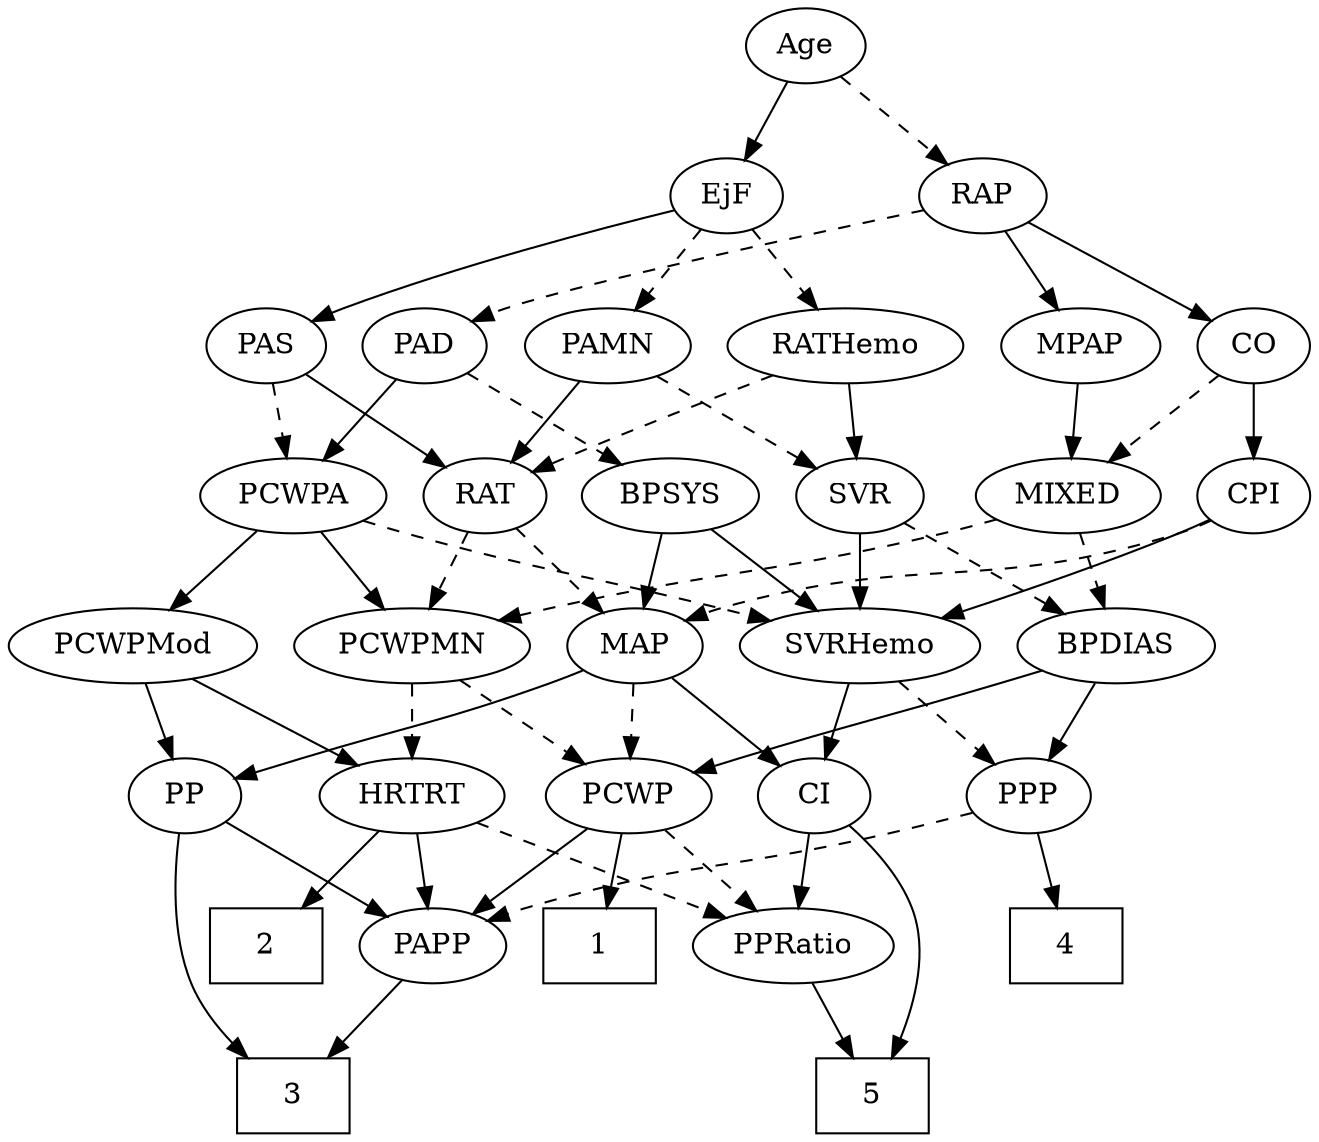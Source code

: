 strict digraph {
	graph [bb="0,0,546.94,540"];
	node [label="\N"];
	1	[height=0.5,
		pos="112.4,90",
		shape=box,
		width=0.75];
	2	[height=0.5,
		pos="266.4,90",
		shape=box,
		width=0.75];
	3	[height=0.5,
		pos="287.4,18",
		shape=box,
		width=0.75];
	4	[height=0.5,
		pos="40.397,90",
		shape=box,
		width=0.75];
	5	[height=0.5,
		pos="404.4,18",
		shape=box,
		width=0.75];
	Age	[height=0.5,
		pos="227.4,522",
		width=0.75];
	EjF	[height=0.5,
		pos="187.4,450",
		width=0.75];
	Age -> EjF	[pos="e,196.62,467.15 218.12,504.76 213.22,496.19 207.11,485.49 201.63,475.9",
		style=solid];
	RAP	[height=0.5,
		pos="355.4,450",
		width=0.77632];
	Age -> RAP	[pos="e,334.79,462.27 247.68,509.91 268.71,498.41 301.82,480.3 325.78,467.2",
		style=dashed];
	PAS	[height=0.5,
		pos="234.4,378",
		width=0.75];
	EjF -> PAS	[pos="e,223.77,394.82 198.06,433.12 203.95,424.34 211.39,413.26 218,403.42",
		style=solid];
	PAMN	[height=0.5,
		pos="36.397,378",
		width=1.011];
	EjF -> PAMN	[pos="e,62.033,390.88 165.76,438.97 141.14,427.56 100.59,408.76 71.44,395.25",
		style=dashed];
	RATHemo	[height=0.5,
		pos="140.4,378",
		width=1.3721];
	EjF -> RATHemo	[pos="e,151.67,395.8 176.73,433.12 171.01,424.59 163.82,413.89 157.35,404.25",
		style=dashed];
	MPAP	[height=0.5,
		pos="314.4,378",
		width=0.97491];
	RAP -> MPAP	[pos="e,324.14,395.63 345.89,432.76 340.94,424.32 334.78,413.8 329.22,404.31",
		style=solid];
	PAD	[height=0.5,
		pos="396.4,378",
		width=0.79437];
	RAP -> PAD	[pos="e,386.94,395.15 364.91,432.76 369.93,424.19 376.19,413.49 381.81,403.9",
		style=dashed];
	CO	[height=0.5,
		pos="470.4,378",
		width=0.75];
	RAP -> CO	[pos="e,450.89,390.88 375.17,436.97 393.63,425.73 421.38,408.84 442.17,396.18",
		style=solid];
	MIXED	[height=0.5,
		pos="226.4,306",
		width=1.1193];
	PCWPMN	[height=0.5,
		pos="177.4,234",
		width=1.3902];
	MIXED -> PCWPMN	[pos="e,189.27,251.96 214.78,288.41 208.89,279.99 201.61,269.58 195.04,260.2",
		style=dashed];
	BPDIAS	[height=0.5,
		pos="67.397,234",
		width=1.1735];
	MIXED -> BPDIAS	[pos="e,95.846,247.52 198.7,292.81 172.8,281.4 133.91,264.28 105.17,251.63",
		style=dashed];
	MPAP -> MIXED	[pos="e,245.21,321.97 296.16,362.5 283.71,352.59 267,339.29 253.05,328.2",
		style=solid];
	BPSYS	[height=0.5,
		pos="423.4,306",
		width=1.0471];
	SVRHemo	[height=0.5,
		pos="417.4,234",
		width=1.3902];
	BPSYS -> SVRHemo	[pos="e,418.86,252.1 421.91,287.7 421.25,279.98 420.46,270.71 419.72,262.11",
		style=solid];
	MAP	[height=0.5,
		pos="516.4,234",
		width=0.84854];
	BPSYS -> MAP	[pos="e,498.1,248.77 442.67,290.5 456.28,280.25 474.69,266.39 489.71,255.09",
		style=solid];
	PAD -> BPSYS	[pos="e,416.86,323.96 402.8,360.41 405.91,352.34 409.73,342.43 413.23,333.35",
		style=dashed];
	PCWPA	[height=0.5,
		pos="326.4,306",
		width=1.1555];
	PAD -> PCWPA	[pos="e,342.19,322.8 381.55,362.15 372.25,352.85 360.07,340.67 349.52,330.12",
		style=solid];
	CO -> MIXED	[pos="e,256.55,318.05 449.78,366.32 444.83,364.02 439.49,361.76 434.4,360 365.9,336.39 345.06,343.91 275.4,324 272.42,323.15 269.36,322.22 \
266.29,321.25",
		style=dashed];
	CPI	[height=0.5,
		pos="506.4,306",
		width=0.75];
	CO -> CPI	[pos="e,498.09,323.15 478.75,360.76 483.11,352.28 488.54,341.71 493.44,332.2",
		style=solid];
	RAT	[height=0.5,
		pos="140.4,306",
		width=0.75827];
	PAS -> RAT	[pos="e,158,320.11 216.72,363.83 202.54,353.27 182.43,338.3 166.41,326.37",
		style=solid];
	PAS -> PCWPA	[pos="e,306.61,322.05 251.7,363.83 264.88,353.81 283.28,339.81 298.52,328.21",
		style=dashed];
	PAMN -> RAT	[pos="e,121.82,319.5 57.443,362.83 73.516,352.02 95.792,337.02 113.21,325.3",
		style=solid];
	SVR	[height=0.5,
		pos="67.397,306",
		width=0.77632];
	PAMN -> SVR	[pos="e,59.962,323.79 43.901,360.05 47.48,351.97 51.843,342.12 55.833,333.11",
		style=dashed];
	RATHemo -> RAT	[pos="e,140.4,324.1 140.4,359.7 140.4,351.98 140.4,342.71 140.4,334.11",
		style=dashed];
	RATHemo -> SVR	[pos="e,82.257,321.25 123.47,360.76 113.43,351.14 100.6,338.84 89.745,328.43",
		style=solid];
	CPI -> SVRHemo	[pos="e,437.17,250.55 489.66,291.83 477.2,282.03 459.9,268.43 445.36,256.99",
		style=solid];
	CPI -> MAP	[pos="e,513.93,252.28 508.82,288.05 509.92,280.35 511.25,271.03 512.49,262.36",
		style=dashed];
	RAT -> PCWPMN	[pos="e,168.35,252.12 148.98,288.76 153.33,280.53 158.73,270.32 163.65,261.02",
		style=dashed];
	RAT -> MAP	[pos="e,493.52,246.03 161.1,294.12 166.3,291.77 171.95,289.54 177.4,288 306.21,251.62 347.08,286.52 476.4,252 478.88,251.34 481.42,250.55 \
483.95,249.68",
		style=dashed];
	SVR -> SVRHemo	[pos="e,380.77,246.41 88.512,294.03 93.605,291.74 99.106,289.55 104.4,288 213.79,255.86 246.9,275.84 358.4,252 362.5,251.12 366.74,250.11 \
370.97,249.03",
		style=solid];
	SVR -> BPDIAS	[pos="e,67.397,252.1 67.397,287.7 67.397,279.98 67.397,270.71 67.397,262.11",
		style=dashed];
	PCWPMod	[height=0.5,
		pos="297.4,234",
		width=1.4443];
	PP	[height=0.5,
		pos="372.4,162",
		width=0.75];
	PCWPMod -> PP	[pos="e,357.13,177.25 314.79,216.76 325.2,207.05 338.54,194.6 349.76,184.13",
		style=solid];
	HRTRT	[height=0.5,
		pos="270.4,162",
		width=1.1013];
	PCWPMod -> HRTRT	[pos="e,276.87,179.79 290.86,216.05 287.78,208.06 284.02,198.33 280.58,189.4",
		style=solid];
	PCWPA -> PCWPMod	[pos="e,304.55,252.28 319.38,288.05 316.11,280.18 312.15,270.62 308.5,261.79",
		style=solid];
	PCWPA -> PCWPMN	[pos="e,206.59,248.71 299.07,292.16 275.72,281.19 241.88,265.29 215.81,253.05",
		style=solid];
	PCWPA -> SVRHemo	[pos="e,397.06,250.64 346.14,289.81 358.61,280.22 374.92,267.67 388.79,257",
		style=dashed];
	PCWP	[height=0.5,
		pos="177.4,162",
		width=0.97491];
	PCWPMN -> PCWP	[pos="e,177.4,180.1 177.4,215.7 177.4,207.98 177.4,198.71 177.4,190.11",
		style=dashed];
	PCWPMN -> HRTRT	[pos="e,250.77,177.77 198.04,217.46 211.19,207.57 228.39,194.62 242.72,183.83",
		style=dashed];
	PPP	[height=0.5,
		pos="82.397,162",
		width=0.75];
	SVRHemo -> PPP	[pos="e,105.52,171.6 380.75,221.69 373.39,219.63 365.68,217.63 358.4,216 259.56,193.94 231.76,204.09 133.4,180 127.47,178.55 121.25,176.73 \
115.27,174.83",
		style=dashed];
	CI	[height=0.5,
		pos="452.4,162",
		width=0.75];
	SVRHemo -> CI	[pos="e,444.24,179.31 425.87,216.05 430.01,207.77 435.09,197.62 439.68,188.42",
		style=solid];
	BPDIAS -> PPP	[pos="e,78.695,180.28 71.028,216.05 72.698,208.26 74.721,198.82 76.594,190.08",
		style=solid];
	BPDIAS -> PCWP	[pos="e,156.02,176.6 89.922,218.67 106.56,208.08 129.37,193.56 147.53,182.01",
		style=solid];
	MAP -> PP	[pos="e,393.7,173.36 493.58,221.91 469.03,209.98 429.88,190.94 402.75,177.76",
		style=solid];
	MAP -> PCWP	[pos="e,203.6,174.25 493.5,222.06 488,219.77 482.07,217.58 476.4,216 366.12,185.35 332.17,208.81 221.4,180 218.74,179.31 216.02,178.51 \
213.31,177.64",
		style=dashed];
	MAP -> CI	[pos="e,465.82,177.68 502.51,217.81 493.84,208.33 482.52,195.95 472.84,185.35",
		style=solid];
	PP -> 3	[pos="e,314.55,23.26 384.52,145.81 397.77,127.23 415.25,95.377 400.4,72 383.83,45.926 350.66,32.455 324.53,25.638",
		style=solid];
	PAPP	[height=0.5,
		pos="189.4,90",
		width=0.88464];
	PP -> PAPP	[pos="e,214.05,101.39 349.18,152.62 320.98,142.38 272.02,124.39 230.4,108 228.16,107.12 225.86,106.2 223.54,105.26",
		style=solid];
	PPP -> 4	[pos="e,50.772,108.29 72.866,145.12 67.878,136.8 61.643,126.41 55.974,116.96",
		style=solid];
	PPP -> PAPP	[pos="e,169.15,104.24 101.03,148.81 117.47,138.05 141.69,122.21 160.61,109.83",
		style=dashed];
	PPRatio	[height=0.5,
		pos="351.4,90",
		width=1.1013];
	PPRatio -> 5	[pos="e,391.43,36.124 363.69,72.765 370.12,64.268 378.14,53.677 385.36,44.146",
		style=solid];
	PCWP -> 1	[pos="e,128.61,108.46 162.97,145.46 154.94,136.82 144.76,125.85 135.64,116.03",
		style=solid];
	PCWP -> PPRatio	[pos="e,322.82,102.5 204.2,150.22 233.44,138.45 280.47,119.53 313.49,106.25",
		style=dashed];
	PCWP -> PAPP	[pos="e,186.44,108.28 180.3,144.05 181.62,136.35 183.22,127.03 184.71,118.36",
		style=solid];
	CI -> 5	[pos="e,415.39,36.06 450.25,143.86 447.61,125.62 442.36,96.143 433.4,72 430,62.855 425.25,53.36 420.57,44.976",
		style=solid];
	CI -> PPRatio	[pos="e,372.44,105.59 434.34,148.49 419.55,138.24 398.33,123.53 381.06,111.56",
		style=solid];
	PAPP -> 3	[pos="e,263.34,36.18 208.29,75.503 221.53,66.05 239.54,53.181 255.04,42.111",
		style=solid];
	HRTRT -> 2	[pos="e,267.37,108.1 269.41,143.7 268.97,135.98 268.44,126.71 267.95,118.11",
		style=solid];
	HRTRT -> PPRatio	[pos="e,333.86,106.16 287.97,145.81 299.12,136.18 313.72,123.56 326.1,112.86",
		style=dashed];
	HRTRT -> PAPP	[pos="e,206.11,105.44 252.82,145.81 241.45,135.98 226.48,123.04 213.94,112.21",
		style=solid];
}
